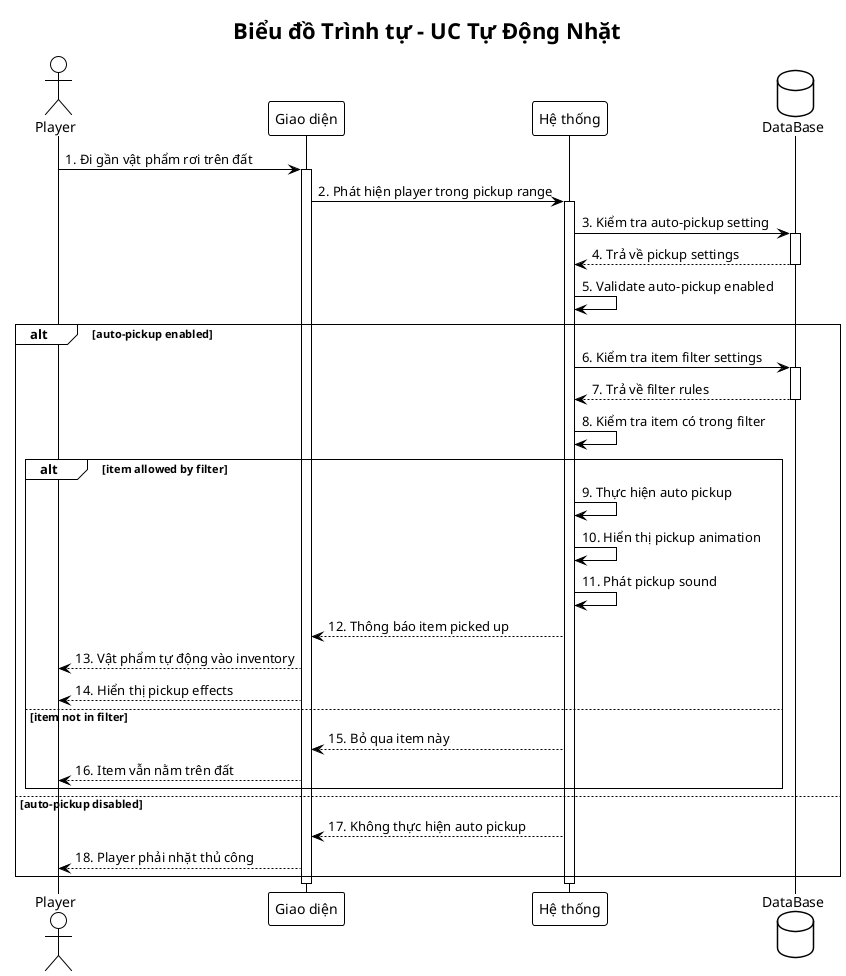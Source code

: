 @startuml Sequence_UC5_Tu_Dong_Nhat
!theme plain

title Biểu đồ Trình tự - UC Tự Động Nhặt

actor Player
participant "Giao diện" as UI
participant "Hệ thống" as System
database "DataBase" as DB

Player -> UI: 1. Đi gần vật phẩm rơi trên đất
activate UI
UI -> System: 2. Phát hiện player trong pickup range
activate System

System -> DB: 3. Kiểm tra auto-pickup setting
activate DB
DB --> System: 4. Trả về pickup settings
deactivate DB

System -> System: 5. Validate auto-pickup enabled

alt auto-pickup enabled
    System -> DB: 6. Kiểm tra item filter settings
    activate DB
    DB --> System: 7. Trả về filter rules
    deactivate DB
    
    System -> System: 8. Kiểm tra item có trong filter
    
    alt item allowed by filter
        System -> System: 9. Thực hiện auto pickup
        System -> System: 10. Hiển thị pickup animation
        System -> System: 11. Phát pickup sound
        
        System --> UI: 12. Thông báo item picked up
        UI --> Player: 13. Vật phẩm tự động vào inventory
        UI --> Player: 14. Hiển thị pickup effects
        
    else item not in filter
        System --> UI: 15. Bỏ qua item này
        UI --> Player: 16. Item vẫn nằm trên đất
    end
    
else auto-pickup disabled
    System --> UI: 17. Không thực hiện auto pickup
    UI --> Player: 18. Player phải nhặt thủ công
end

deactivate System
deactivate UI

@enduml


